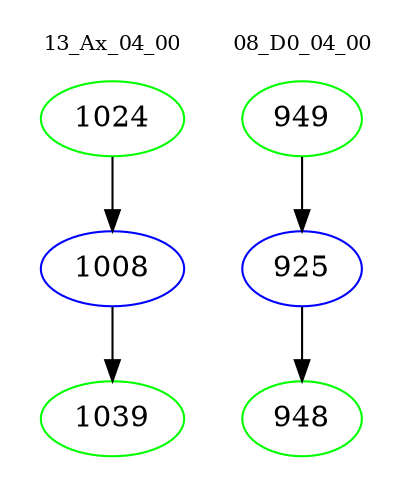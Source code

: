 digraph{
subgraph cluster_0 {
color = white
label = "13_Ax_04_00";
fontsize=10;
T0_1024 [label="1024", color="green"]
T0_1024 -> T0_1008 [color="black"]
T0_1008 [label="1008", color="blue"]
T0_1008 -> T0_1039 [color="black"]
T0_1039 [label="1039", color="green"]
}
subgraph cluster_1 {
color = white
label = "08_D0_04_00";
fontsize=10;
T1_949 [label="949", color="green"]
T1_949 -> T1_925 [color="black"]
T1_925 [label="925", color="blue"]
T1_925 -> T1_948 [color="black"]
T1_948 [label="948", color="green"]
}
}
